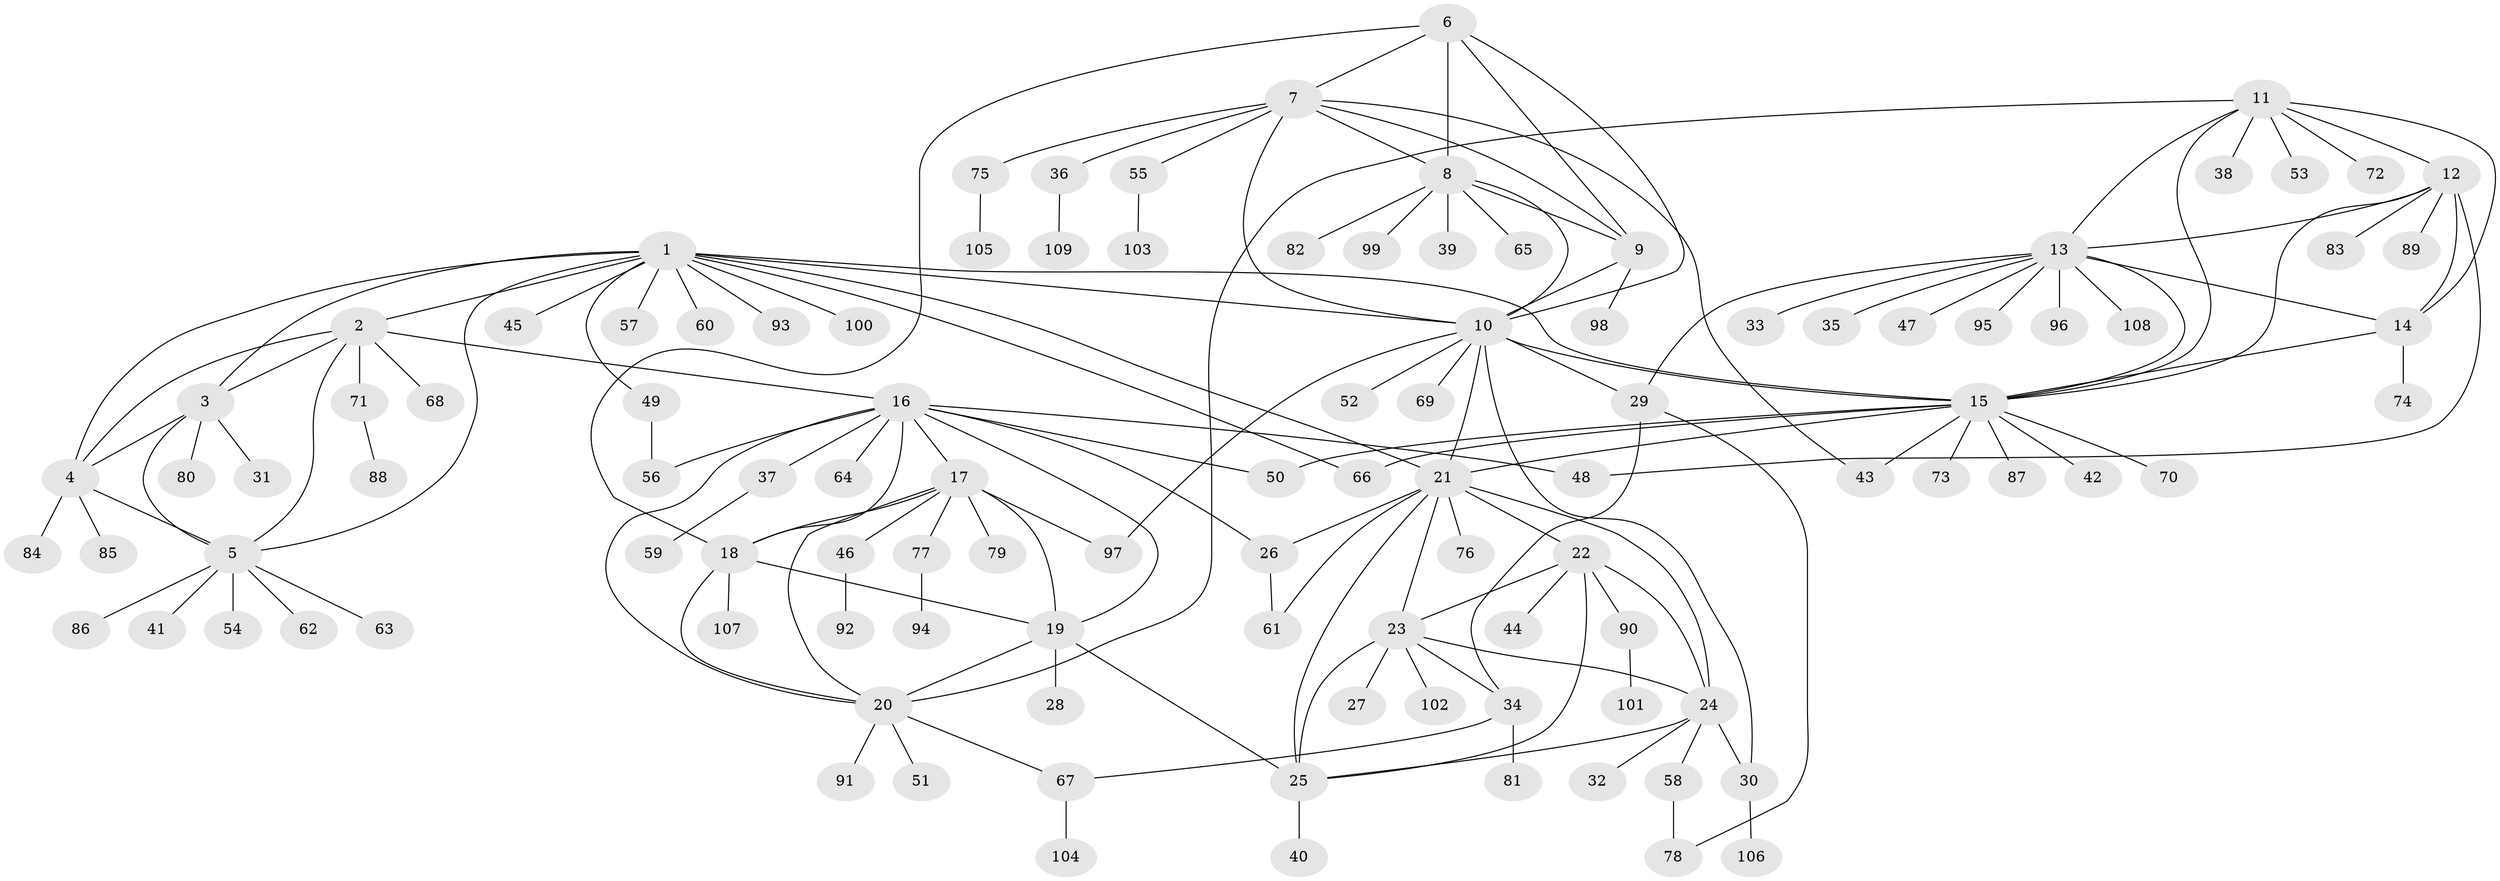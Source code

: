// coarse degree distribution, {17: 0.012048192771084338, 6: 0.03614457831325301, 4: 0.024096385542168676, 10: 0.012048192771084338, 8: 0.04819277108433735, 19: 0.012048192771084338, 7: 0.024096385542168676, 9: 0.012048192771084338, 12: 0.012048192771084338, 5: 0.03614457831325301, 1: 0.6144578313253012, 2: 0.14457831325301204, 3: 0.012048192771084338}
// Generated by graph-tools (version 1.1) at 2025/24/03/03/25 07:24:15]
// undirected, 109 vertices, 157 edges
graph export_dot {
graph [start="1"]
  node [color=gray90,style=filled];
  1;
  2;
  3;
  4;
  5;
  6;
  7;
  8;
  9;
  10;
  11;
  12;
  13;
  14;
  15;
  16;
  17;
  18;
  19;
  20;
  21;
  22;
  23;
  24;
  25;
  26;
  27;
  28;
  29;
  30;
  31;
  32;
  33;
  34;
  35;
  36;
  37;
  38;
  39;
  40;
  41;
  42;
  43;
  44;
  45;
  46;
  47;
  48;
  49;
  50;
  51;
  52;
  53;
  54;
  55;
  56;
  57;
  58;
  59;
  60;
  61;
  62;
  63;
  64;
  65;
  66;
  67;
  68;
  69;
  70;
  71;
  72;
  73;
  74;
  75;
  76;
  77;
  78;
  79;
  80;
  81;
  82;
  83;
  84;
  85;
  86;
  87;
  88;
  89;
  90;
  91;
  92;
  93;
  94;
  95;
  96;
  97;
  98;
  99;
  100;
  101;
  102;
  103;
  104;
  105;
  106;
  107;
  108;
  109;
  1 -- 2;
  1 -- 3;
  1 -- 4;
  1 -- 5;
  1 -- 10;
  1 -- 15;
  1 -- 21;
  1 -- 45;
  1 -- 49;
  1 -- 57;
  1 -- 60;
  1 -- 66;
  1 -- 93;
  1 -- 100;
  2 -- 3;
  2 -- 4;
  2 -- 5;
  2 -- 16;
  2 -- 68;
  2 -- 71;
  3 -- 4;
  3 -- 5;
  3 -- 31;
  3 -- 80;
  4 -- 5;
  4 -- 84;
  4 -- 85;
  5 -- 41;
  5 -- 54;
  5 -- 62;
  5 -- 63;
  5 -- 86;
  6 -- 7;
  6 -- 8;
  6 -- 9;
  6 -- 10;
  6 -- 18;
  7 -- 8;
  7 -- 9;
  7 -- 10;
  7 -- 36;
  7 -- 43;
  7 -- 55;
  7 -- 75;
  8 -- 9;
  8 -- 10;
  8 -- 39;
  8 -- 65;
  8 -- 82;
  8 -- 99;
  9 -- 10;
  9 -- 98;
  10 -- 15;
  10 -- 21;
  10 -- 29;
  10 -- 30;
  10 -- 52;
  10 -- 69;
  10 -- 97;
  11 -- 12;
  11 -- 13;
  11 -- 14;
  11 -- 15;
  11 -- 20;
  11 -- 38;
  11 -- 53;
  11 -- 72;
  12 -- 13;
  12 -- 14;
  12 -- 15;
  12 -- 48;
  12 -- 83;
  12 -- 89;
  13 -- 14;
  13 -- 15;
  13 -- 29;
  13 -- 33;
  13 -- 35;
  13 -- 47;
  13 -- 95;
  13 -- 96;
  13 -- 108;
  14 -- 15;
  14 -- 74;
  15 -- 21;
  15 -- 42;
  15 -- 43;
  15 -- 50;
  15 -- 66;
  15 -- 70;
  15 -- 73;
  15 -- 87;
  16 -- 17;
  16 -- 18;
  16 -- 19;
  16 -- 20;
  16 -- 26;
  16 -- 37;
  16 -- 48;
  16 -- 50;
  16 -- 56;
  16 -- 64;
  17 -- 18;
  17 -- 19;
  17 -- 20;
  17 -- 46;
  17 -- 77;
  17 -- 79;
  17 -- 97;
  18 -- 19;
  18 -- 20;
  18 -- 107;
  19 -- 20;
  19 -- 25;
  19 -- 28;
  20 -- 51;
  20 -- 67;
  20 -- 91;
  21 -- 22;
  21 -- 23;
  21 -- 24;
  21 -- 25;
  21 -- 26;
  21 -- 61;
  21 -- 76;
  22 -- 23;
  22 -- 24;
  22 -- 25;
  22 -- 44;
  22 -- 90;
  23 -- 24;
  23 -- 25;
  23 -- 27;
  23 -- 34;
  23 -- 102;
  24 -- 25;
  24 -- 30;
  24 -- 32;
  24 -- 58;
  25 -- 40;
  26 -- 61;
  29 -- 34;
  29 -- 78;
  30 -- 106;
  34 -- 67;
  34 -- 81;
  36 -- 109;
  37 -- 59;
  46 -- 92;
  49 -- 56;
  55 -- 103;
  58 -- 78;
  67 -- 104;
  71 -- 88;
  75 -- 105;
  77 -- 94;
  90 -- 101;
}
